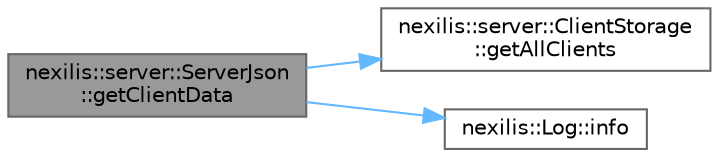 digraph "nexilis::server::ServerJson::getClientData"
{
 // LATEX_PDF_SIZE
  bgcolor="transparent";
  edge [fontname=Helvetica,fontsize=10,labelfontname=Helvetica,labelfontsize=10];
  node [fontname=Helvetica,fontsize=10,shape=box,height=0.2,width=0.4];
  rankdir="LR";
  Node1 [id="Node000001",label="nexilis::server::ServerJson\l::getClientData",height=0.2,width=0.4,color="gray40", fillcolor="grey60", style="filled", fontcolor="black",tooltip="Get data about the clients in the server."];
  Node1 -> Node2 [id="edge1_Node000001_Node000002",color="steelblue1",style="solid",tooltip=" "];
  Node2 [id="Node000002",label="nexilis::server::ClientStorage\l::getAllClients",height=0.2,width=0.4,color="grey40", fillcolor="white", style="filled",URL="$da/de9/classnexilis_1_1server_1_1ClientStorage.html#a794d36441842b510ffa49dc093b4e9ed",tooltip=" "];
  Node1 -> Node3 [id="edge2_Node000001_Node000003",color="steelblue1",style="solid",tooltip=" "];
  Node3 [id="Node000003",label="nexilis::Log::info",height=0.2,width=0.4,color="grey40", fillcolor="white", style="filled",URL="$dc/dbc/classnexilis_1_1Log.html#a66755adfac1917c8b8791a018f31c643",tooltip=" "];
}
